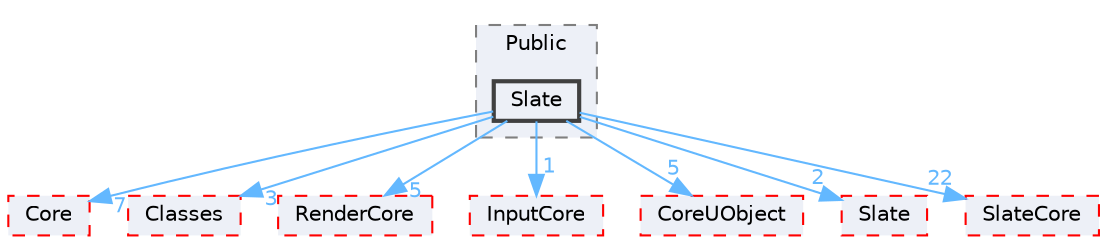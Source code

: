digraph "Slate"
{
 // INTERACTIVE_SVG=YES
 // LATEX_PDF_SIZE
  bgcolor="transparent";
  edge [fontname=Helvetica,fontsize=10,labelfontname=Helvetica,labelfontsize=10];
  node [fontname=Helvetica,fontsize=10,shape=box,height=0.2,width=0.4];
  compound=true
  subgraph clusterdir_1d06a51bfc871a6a1823440d0d72725c {
    graph [ bgcolor="#edf0f7", pencolor="grey50", label="Public", fontname=Helvetica,fontsize=10 style="filled,dashed", URL="dir_1d06a51bfc871a6a1823440d0d72725c.html",tooltip=""]
  dir_5c800882975014593d7be075501a442d [label="Slate", fillcolor="#edf0f7", color="grey25", style="filled,bold", URL="dir_5c800882975014593d7be075501a442d.html",tooltip=""];
  }
  dir_0e6cddcc9caa1238c7f3774224afaa45 [label="Core", fillcolor="#edf0f7", color="red", style="filled,dashed", URL="dir_0e6cddcc9caa1238c7f3774224afaa45.html",tooltip=""];
  dir_0ed647eebe6ffcaa496d3842b7cec6ce [label="Classes", fillcolor="#edf0f7", color="red", style="filled,dashed", URL="dir_0ed647eebe6ffcaa496d3842b7cec6ce.html",tooltip=""];
  dir_1b3e874b84daba3b34ce7cbbd2916bbd [label="RenderCore", fillcolor="#edf0f7", color="red", style="filled,dashed", URL="dir_1b3e874b84daba3b34ce7cbbd2916bbd.html",tooltip=""];
  dir_3e8e1daf27a38f5d72a6cbf6f3b5d663 [label="InputCore", fillcolor="#edf0f7", color="red", style="filled,dashed", URL="dir_3e8e1daf27a38f5d72a6cbf6f3b5d663.html",tooltip=""];
  dir_4c499e5e32e2b4479ad7e552df73eeae [label="CoreUObject", fillcolor="#edf0f7", color="red", style="filled,dashed", URL="dir_4c499e5e32e2b4479ad7e552df73eeae.html",tooltip=""];
  dir_f0312094b7f0f764d1cd7b6742c0aeab [label="Slate", fillcolor="#edf0f7", color="red", style="filled,dashed", URL="dir_f0312094b7f0f764d1cd7b6742c0aeab.html",tooltip=""];
  dir_f0f0d357c8c9eca10fb05693ae8c53b1 [label="SlateCore", fillcolor="#edf0f7", color="red", style="filled,dashed", URL="dir_f0f0d357c8c9eca10fb05693ae8c53b1.html",tooltip=""];
  dir_5c800882975014593d7be075501a442d->dir_0e6cddcc9caa1238c7f3774224afaa45 [headlabel="7", labeldistance=1.5 headhref="dir_001043_000266.html" href="dir_001043_000266.html" color="steelblue1" fontcolor="steelblue1"];
  dir_5c800882975014593d7be075501a442d->dir_0ed647eebe6ffcaa496d3842b7cec6ce [headlabel="3", labeldistance=1.5 headhref="dir_001043_000193.html" href="dir_001043_000193.html" color="steelblue1" fontcolor="steelblue1"];
  dir_5c800882975014593d7be075501a442d->dir_1b3e874b84daba3b34ce7cbbd2916bbd [headlabel="5", labeldistance=1.5 headhref="dir_001043_000959.html" href="dir_001043_000959.html" color="steelblue1" fontcolor="steelblue1"];
  dir_5c800882975014593d7be075501a442d->dir_3e8e1daf27a38f5d72a6cbf6f3b5d663 [headlabel="1", labeldistance=1.5 headhref="dir_001043_000493.html" href="dir_001043_000493.html" color="steelblue1" fontcolor="steelblue1"];
  dir_5c800882975014593d7be075501a442d->dir_4c499e5e32e2b4479ad7e552df73eeae [headlabel="5", labeldistance=1.5 headhref="dir_001043_000268.html" href="dir_001043_000268.html" color="steelblue1" fontcolor="steelblue1"];
  dir_5c800882975014593d7be075501a442d->dir_f0312094b7f0f764d1cd7b6742c0aeab [headlabel="2", labeldistance=1.5 headhref="dir_001043_001044.html" href="dir_001043_001044.html" color="steelblue1" fontcolor="steelblue1"];
  dir_5c800882975014593d7be075501a442d->dir_f0f0d357c8c9eca10fb05693ae8c53b1 [headlabel="22", labeldistance=1.5 headhref="dir_001043_001045.html" href="dir_001043_001045.html" color="steelblue1" fontcolor="steelblue1"];
}
